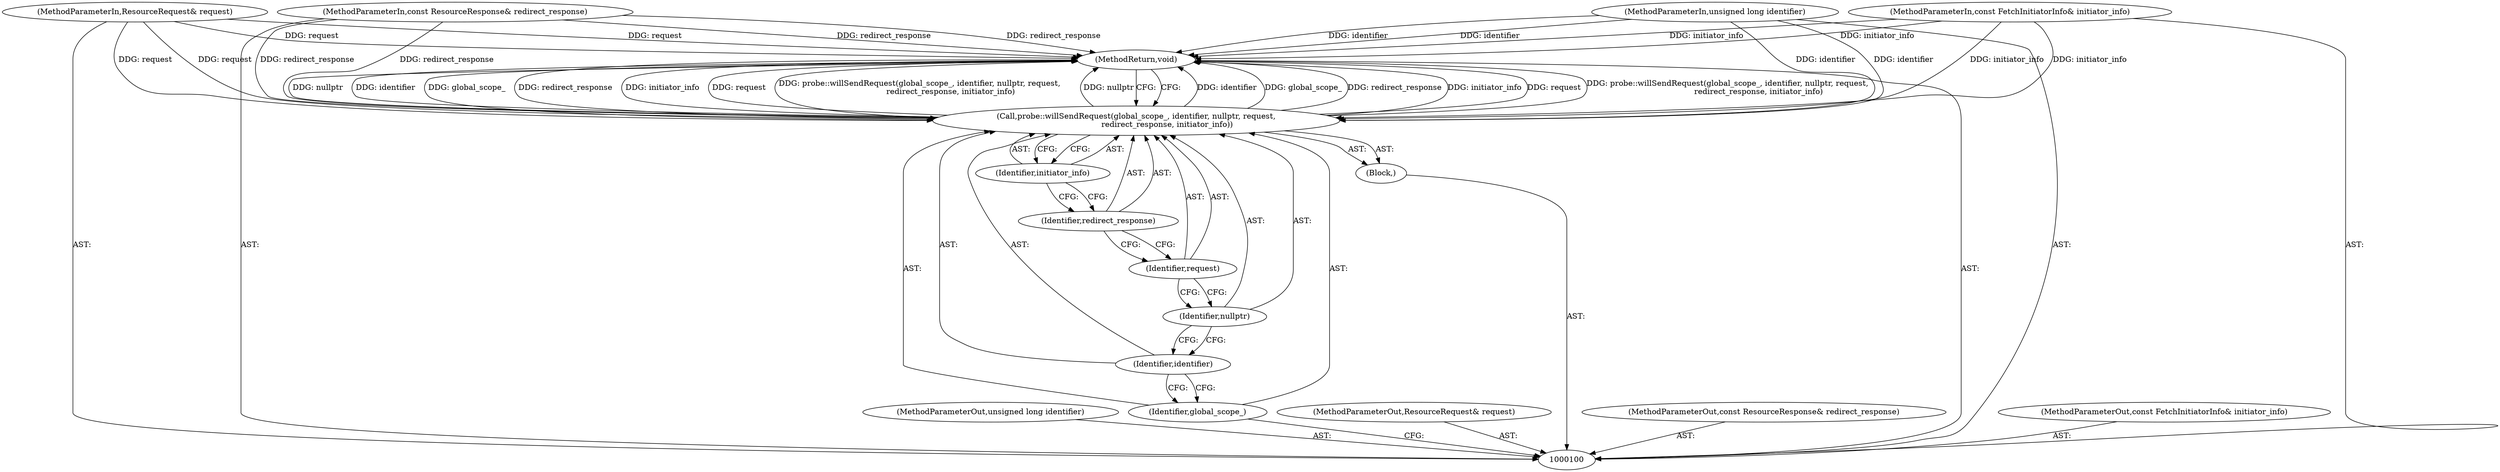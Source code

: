 digraph "1_Chrome_1c40f9042ae2d6ee7483d72998aabb5e73b2ff60_10" {
"1000113" [label="(MethodReturn,void)"];
"1000101" [label="(MethodParameterIn,unsigned long identifier)"];
"1000130" [label="(MethodParameterOut,unsigned long identifier)"];
"1000102" [label="(MethodParameterIn,ResourceRequest& request)"];
"1000131" [label="(MethodParameterOut,ResourceRequest& request)"];
"1000103" [label="(MethodParameterIn,const ResourceResponse& redirect_response)"];
"1000132" [label="(MethodParameterOut,const ResourceResponse& redirect_response)"];
"1000105" [label="(Block,)"];
"1000104" [label="(MethodParameterIn,const FetchInitiatorInfo& initiator_info)"];
"1000133" [label="(MethodParameterOut,const FetchInitiatorInfo& initiator_info)"];
"1000107" [label="(Identifier,global_scope_)"];
"1000106" [label="(Call,probe::willSendRequest(global_scope_, identifier, nullptr, request,\n                         redirect_response, initiator_info))"];
"1000108" [label="(Identifier,identifier)"];
"1000109" [label="(Identifier,nullptr)"];
"1000110" [label="(Identifier,request)"];
"1000111" [label="(Identifier,redirect_response)"];
"1000112" [label="(Identifier,initiator_info)"];
"1000113" -> "1000100"  [label="AST: "];
"1000113" -> "1000106"  [label="CFG: "];
"1000106" -> "1000113"  [label="DDG: identifier"];
"1000106" -> "1000113"  [label="DDG: global_scope_"];
"1000106" -> "1000113"  [label="DDG: redirect_response"];
"1000106" -> "1000113"  [label="DDG: initiator_info"];
"1000106" -> "1000113"  [label="DDG: request"];
"1000106" -> "1000113"  [label="DDG: probe::willSendRequest(global_scope_, identifier, nullptr, request,\n                         redirect_response, initiator_info)"];
"1000106" -> "1000113"  [label="DDG: nullptr"];
"1000104" -> "1000113"  [label="DDG: initiator_info"];
"1000103" -> "1000113"  [label="DDG: redirect_response"];
"1000102" -> "1000113"  [label="DDG: request"];
"1000101" -> "1000113"  [label="DDG: identifier"];
"1000101" -> "1000100"  [label="AST: "];
"1000101" -> "1000113"  [label="DDG: identifier"];
"1000101" -> "1000106"  [label="DDG: identifier"];
"1000130" -> "1000100"  [label="AST: "];
"1000102" -> "1000100"  [label="AST: "];
"1000102" -> "1000113"  [label="DDG: request"];
"1000102" -> "1000106"  [label="DDG: request"];
"1000131" -> "1000100"  [label="AST: "];
"1000103" -> "1000100"  [label="AST: "];
"1000103" -> "1000113"  [label="DDG: redirect_response"];
"1000103" -> "1000106"  [label="DDG: redirect_response"];
"1000132" -> "1000100"  [label="AST: "];
"1000105" -> "1000100"  [label="AST: "];
"1000106" -> "1000105"  [label="AST: "];
"1000104" -> "1000100"  [label="AST: "];
"1000104" -> "1000113"  [label="DDG: initiator_info"];
"1000104" -> "1000106"  [label="DDG: initiator_info"];
"1000133" -> "1000100"  [label="AST: "];
"1000107" -> "1000106"  [label="AST: "];
"1000107" -> "1000100"  [label="CFG: "];
"1000108" -> "1000107"  [label="CFG: "];
"1000106" -> "1000105"  [label="AST: "];
"1000106" -> "1000112"  [label="CFG: "];
"1000107" -> "1000106"  [label="AST: "];
"1000108" -> "1000106"  [label="AST: "];
"1000109" -> "1000106"  [label="AST: "];
"1000110" -> "1000106"  [label="AST: "];
"1000111" -> "1000106"  [label="AST: "];
"1000112" -> "1000106"  [label="AST: "];
"1000113" -> "1000106"  [label="CFG: "];
"1000106" -> "1000113"  [label="DDG: identifier"];
"1000106" -> "1000113"  [label="DDG: global_scope_"];
"1000106" -> "1000113"  [label="DDG: redirect_response"];
"1000106" -> "1000113"  [label="DDG: initiator_info"];
"1000106" -> "1000113"  [label="DDG: request"];
"1000106" -> "1000113"  [label="DDG: probe::willSendRequest(global_scope_, identifier, nullptr, request,\n                         redirect_response, initiator_info)"];
"1000106" -> "1000113"  [label="DDG: nullptr"];
"1000101" -> "1000106"  [label="DDG: identifier"];
"1000102" -> "1000106"  [label="DDG: request"];
"1000103" -> "1000106"  [label="DDG: redirect_response"];
"1000104" -> "1000106"  [label="DDG: initiator_info"];
"1000108" -> "1000106"  [label="AST: "];
"1000108" -> "1000107"  [label="CFG: "];
"1000109" -> "1000108"  [label="CFG: "];
"1000109" -> "1000106"  [label="AST: "];
"1000109" -> "1000108"  [label="CFG: "];
"1000110" -> "1000109"  [label="CFG: "];
"1000110" -> "1000106"  [label="AST: "];
"1000110" -> "1000109"  [label="CFG: "];
"1000111" -> "1000110"  [label="CFG: "];
"1000111" -> "1000106"  [label="AST: "];
"1000111" -> "1000110"  [label="CFG: "];
"1000112" -> "1000111"  [label="CFG: "];
"1000112" -> "1000106"  [label="AST: "];
"1000112" -> "1000111"  [label="CFG: "];
"1000106" -> "1000112"  [label="CFG: "];
}
